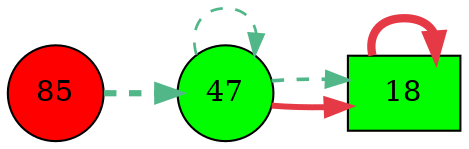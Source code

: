 digraph G{
rankdir=LR;
18 [style=filled, shape=box, fillcolor="#01fd00", label="18"];
85 [style=filled, shape=circle, fillcolor="#fe0000", label="85"];
47 [style=filled, shape=circle, fillcolor="#02fc00", label="47"];
18 -> 18 [color="#e63946",penwidth=4.00];
47 -> 18 [color="#e63946",penwidth=2.85];
47 -> 18 [color="#52b788",style=dashed,penwidth=1.74];
85 -> 47 [color="#52b788",style=dashed,penwidth=3.00];
47 -> 47 [color="#52b788",style=dashed,penwidth=1.30];
}